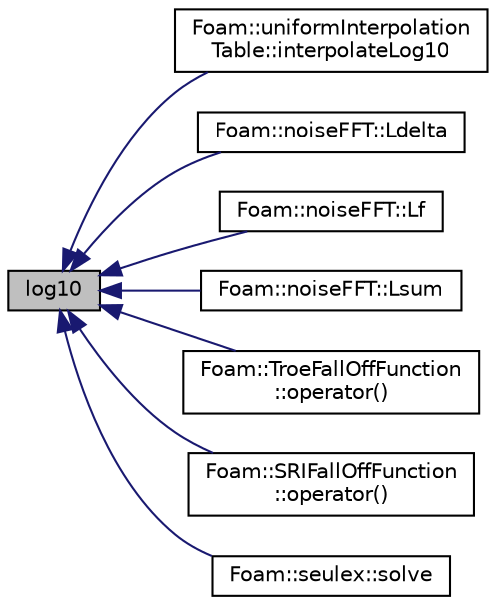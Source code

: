 digraph "log10"
{
  bgcolor="transparent";
  edge [fontname="Helvetica",fontsize="10",labelfontname="Helvetica",labelfontsize="10"];
  node [fontname="Helvetica",fontsize="10",shape=record];
  rankdir="LR";
  Node1 [label="log10",height=0.2,width=0.4,color="black", fillcolor="grey75", style="filled", fontcolor="black"];
  Node1 -> Node2 [dir="back",color="midnightblue",fontsize="10",style="solid",fontname="Helvetica"];
  Node2 [label="Foam::uniformInterpolation\lTable::interpolateLog10",height=0.2,width=0.4,color="black",URL="$a02749.html#a2b4202d96d988f5ea09130852cd1e48f",tooltip="Interpolate - takes log10 flag into account. "];
  Node1 -> Node3 [dir="back",color="midnightblue",fontsize="10",style="solid",fontname="Helvetica"];
  Node3 [label="Foam::noiseFFT::Ldelta",height=0.2,width=0.4,color="black",URL="$a01610.html#aa7f180fa11de4e9a567e71c29b054d0b",tooltip="Return the one-third-octave-band PFL spectrum. "];
  Node1 -> Node4 [dir="back",color="midnightblue",fontsize="10",style="solid",fontname="Helvetica"];
  Node4 [label="Foam::noiseFFT::Lf",height=0.2,width=0.4,color="black",URL="$a01610.html#afd19402d76d82beacf0ee7003122739d",tooltip="Return the narrow-band PFL (pressure-fluctuation level) spectrum. "];
  Node1 -> Node5 [dir="back",color="midnightblue",fontsize="10",style="solid",fontname="Helvetica"];
  Node5 [label="Foam::noiseFFT::Lsum",height=0.2,width=0.4,color="black",URL="$a01610.html#ab0b8cb52eb284e8124b47e7bba012681",tooltip="Return the total PFL as the sum of Lf over all frequencies. "];
  Node1 -> Node6 [dir="back",color="midnightblue",fontsize="10",style="solid",fontname="Helvetica"];
  Node6 [label="Foam::TroeFallOffFunction\l::operator()",height=0.2,width=0.4,color="black",URL="$a02690.html#acc4fa778dc0b4fe704ed261caa180472"];
  Node1 -> Node7 [dir="back",color="midnightblue",fontsize="10",style="solid",fontname="Helvetica"];
  Node7 [label="Foam::SRIFallOffFunction\l::operator()",height=0.2,width=0.4,color="black",URL="$a02415.html#acc4fa778dc0b4fe704ed261caa180472"];
  Node1 -> Node8 [dir="back",color="midnightblue",fontsize="10",style="solid",fontname="Helvetica"];
  Node8 [label="Foam::seulex::solve",height=0.2,width=0.4,color="black",URL="$a02282.html#a53c8ddf1354a8471a51f2e9842b9b2da",tooltip="Solve the ODE system and the update the state. "];
}
